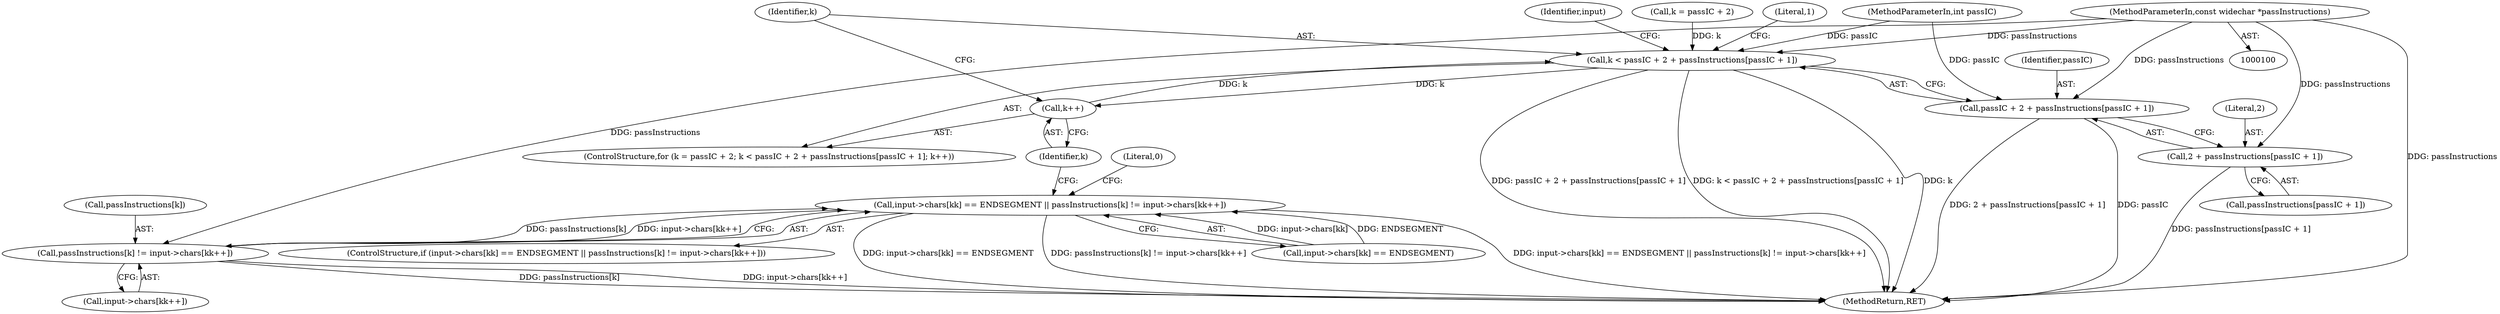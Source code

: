digraph "1_liblouis_5e4089659bb49b3095fa541fa6387b4c40d7396e@pointer" {
"1000103" [label="(MethodParameterIn,const widechar *passInstructions)"];
"1000117" [label="(Call,k < passIC + 2 + passInstructions[passIC + 1])"];
"1000128" [label="(Call,k++)"];
"1000119" [label="(Call,passIC + 2 + passInstructions[passIC + 1])"];
"1000121" [label="(Call,2 + passInstructions[passIC + 1])"];
"1000139" [label="(Call,passInstructions[k] != input->chars[kk++])"];
"1000131" [label="(Call,input->chars[kk] == ENDSEGMENT || passInstructions[k] != input->chars[kk++])"];
"1000123" [label="(Call,passInstructions[passIC + 1])"];
"1000112" [label="(Call,k = passIC + 2)"];
"1000121" [label="(Call,2 + passInstructions[passIC + 1])"];
"1000129" [label="(Identifier,k)"];
"1000152" [label="(Literal,1)"];
"1000117" [label="(Call,k < passIC + 2 + passInstructions[passIC + 1])"];
"1000119" [label="(Call,passIC + 2 + passInstructions[passIC + 1])"];
"1000140" [label="(Call,passInstructions[k])"];
"1000111" [label="(ControlStructure,for (k = passIC + 2; k < passIC + 2 + passInstructions[passIC + 1]; k++))"];
"1000118" [label="(Identifier,k)"];
"1000135" [label="(Identifier,input)"];
"1000128" [label="(Call,k++)"];
"1000104" [label="(MethodParameterIn,int passIC)"];
"1000120" [label="(Identifier,passIC)"];
"1000143" [label="(Call,input->chars[kk++])"];
"1000139" [label="(Call,passInstructions[k] != input->chars[kk++])"];
"1000122" [label="(Literal,2)"];
"1000150" [label="(Literal,0)"];
"1000132" [label="(Call,input->chars[kk] == ENDSEGMENT)"];
"1000153" [label="(MethodReturn,RET)"];
"1000103" [label="(MethodParameterIn,const widechar *passInstructions)"];
"1000130" [label="(ControlStructure,if (input->chars[kk] == ENDSEGMENT || passInstructions[k] != input->chars[kk++]))"];
"1000131" [label="(Call,input->chars[kk] == ENDSEGMENT || passInstructions[k] != input->chars[kk++])"];
"1000103" -> "1000100"  [label="AST: "];
"1000103" -> "1000153"  [label="DDG: passInstructions"];
"1000103" -> "1000117"  [label="DDG: passInstructions"];
"1000103" -> "1000119"  [label="DDG: passInstructions"];
"1000103" -> "1000121"  [label="DDG: passInstructions"];
"1000103" -> "1000139"  [label="DDG: passInstructions"];
"1000117" -> "1000111"  [label="AST: "];
"1000117" -> "1000119"  [label="CFG: "];
"1000118" -> "1000117"  [label="AST: "];
"1000119" -> "1000117"  [label="AST: "];
"1000135" -> "1000117"  [label="CFG: "];
"1000152" -> "1000117"  [label="CFG: "];
"1000117" -> "1000153"  [label="DDG: k < passIC + 2 + passInstructions[passIC + 1]"];
"1000117" -> "1000153"  [label="DDG: k"];
"1000117" -> "1000153"  [label="DDG: passIC + 2 + passInstructions[passIC + 1]"];
"1000128" -> "1000117"  [label="DDG: k"];
"1000112" -> "1000117"  [label="DDG: k"];
"1000104" -> "1000117"  [label="DDG: passIC"];
"1000117" -> "1000128"  [label="DDG: k"];
"1000128" -> "1000111"  [label="AST: "];
"1000128" -> "1000129"  [label="CFG: "];
"1000129" -> "1000128"  [label="AST: "];
"1000118" -> "1000128"  [label="CFG: "];
"1000119" -> "1000121"  [label="CFG: "];
"1000120" -> "1000119"  [label="AST: "];
"1000121" -> "1000119"  [label="AST: "];
"1000119" -> "1000153"  [label="DDG: 2 + passInstructions[passIC + 1]"];
"1000119" -> "1000153"  [label="DDG: passIC"];
"1000104" -> "1000119"  [label="DDG: passIC"];
"1000121" -> "1000123"  [label="CFG: "];
"1000122" -> "1000121"  [label="AST: "];
"1000123" -> "1000121"  [label="AST: "];
"1000121" -> "1000153"  [label="DDG: passInstructions[passIC + 1]"];
"1000139" -> "1000131"  [label="AST: "];
"1000139" -> "1000143"  [label="CFG: "];
"1000140" -> "1000139"  [label="AST: "];
"1000143" -> "1000139"  [label="AST: "];
"1000131" -> "1000139"  [label="CFG: "];
"1000139" -> "1000153"  [label="DDG: passInstructions[k]"];
"1000139" -> "1000153"  [label="DDG: input->chars[kk++]"];
"1000139" -> "1000131"  [label="DDG: passInstructions[k]"];
"1000139" -> "1000131"  [label="DDG: input->chars[kk++]"];
"1000131" -> "1000130"  [label="AST: "];
"1000131" -> "1000132"  [label="CFG: "];
"1000132" -> "1000131"  [label="AST: "];
"1000150" -> "1000131"  [label="CFG: "];
"1000129" -> "1000131"  [label="CFG: "];
"1000131" -> "1000153"  [label="DDG: input->chars[kk] == ENDSEGMENT || passInstructions[k] != input->chars[kk++]"];
"1000131" -> "1000153"  [label="DDG: input->chars[kk] == ENDSEGMENT"];
"1000131" -> "1000153"  [label="DDG: passInstructions[k] != input->chars[kk++]"];
"1000132" -> "1000131"  [label="DDG: input->chars[kk]"];
"1000132" -> "1000131"  [label="DDG: ENDSEGMENT"];
}
